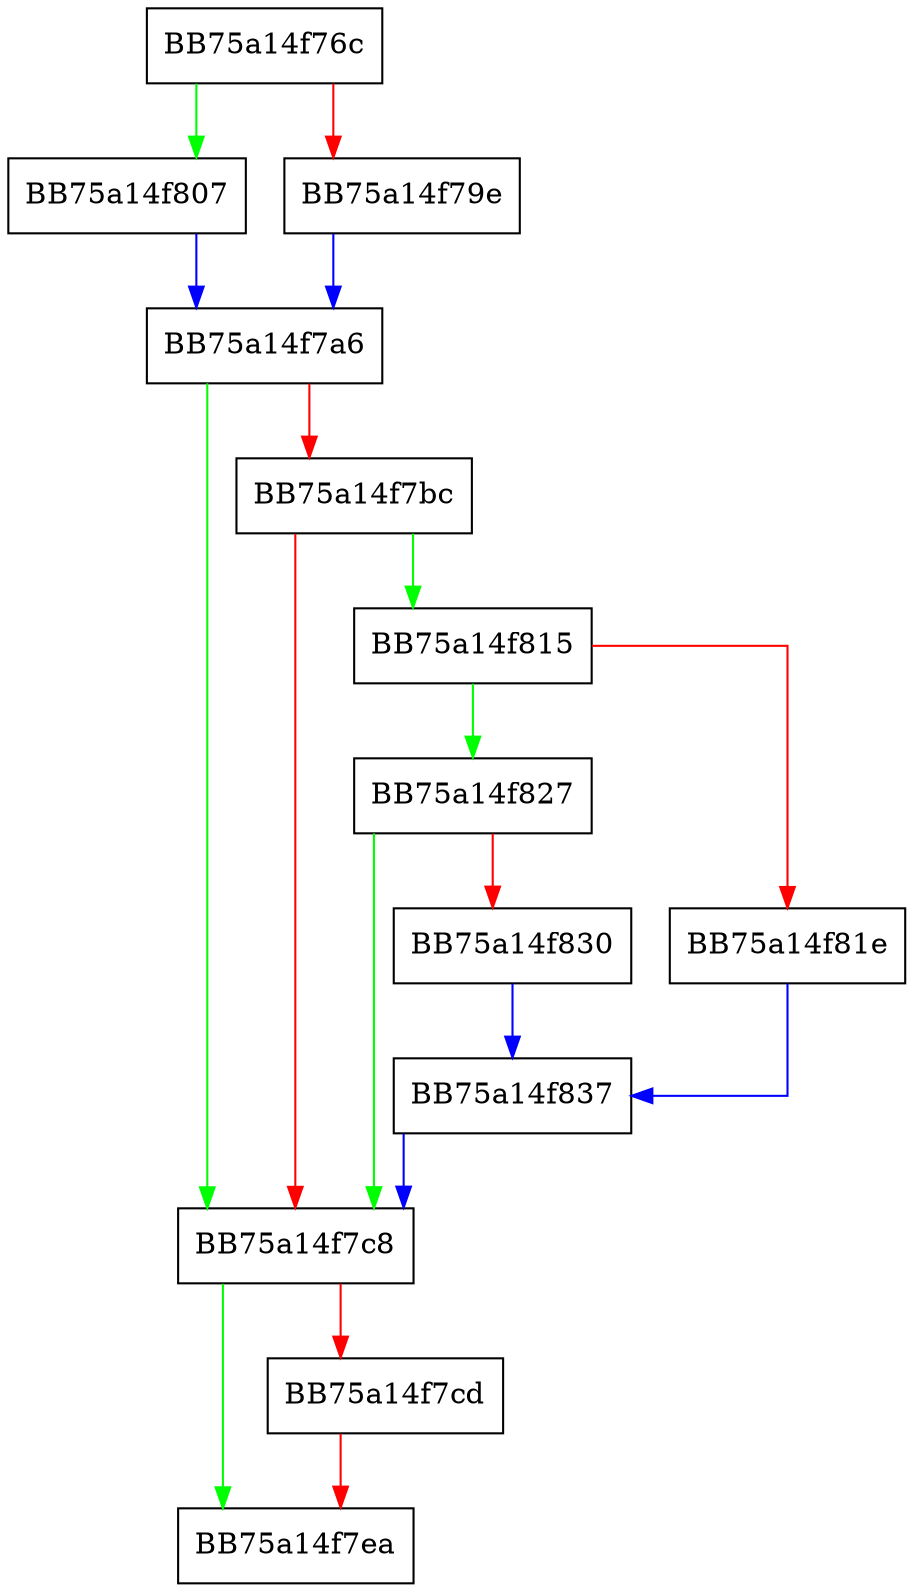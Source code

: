digraph McGenEventWrite_MPEventWriteTransfer {
  node [shape="box"];
  graph [splines=ortho];
  BB75a14f76c -> BB75a14f807 [color="green"];
  BB75a14f76c -> BB75a14f79e [color="red"];
  BB75a14f79e -> BB75a14f7a6 [color="blue"];
  BB75a14f7a6 -> BB75a14f7c8 [color="green"];
  BB75a14f7a6 -> BB75a14f7bc [color="red"];
  BB75a14f7bc -> BB75a14f815 [color="green"];
  BB75a14f7bc -> BB75a14f7c8 [color="red"];
  BB75a14f7c8 -> BB75a14f7ea [color="green"];
  BB75a14f7c8 -> BB75a14f7cd [color="red"];
  BB75a14f7cd -> BB75a14f7ea [color="red"];
  BB75a14f807 -> BB75a14f7a6 [color="blue"];
  BB75a14f815 -> BB75a14f827 [color="green"];
  BB75a14f815 -> BB75a14f81e [color="red"];
  BB75a14f81e -> BB75a14f837 [color="blue"];
  BB75a14f827 -> BB75a14f7c8 [color="green"];
  BB75a14f827 -> BB75a14f830 [color="red"];
  BB75a14f830 -> BB75a14f837 [color="blue"];
  BB75a14f837 -> BB75a14f7c8 [color="blue"];
}